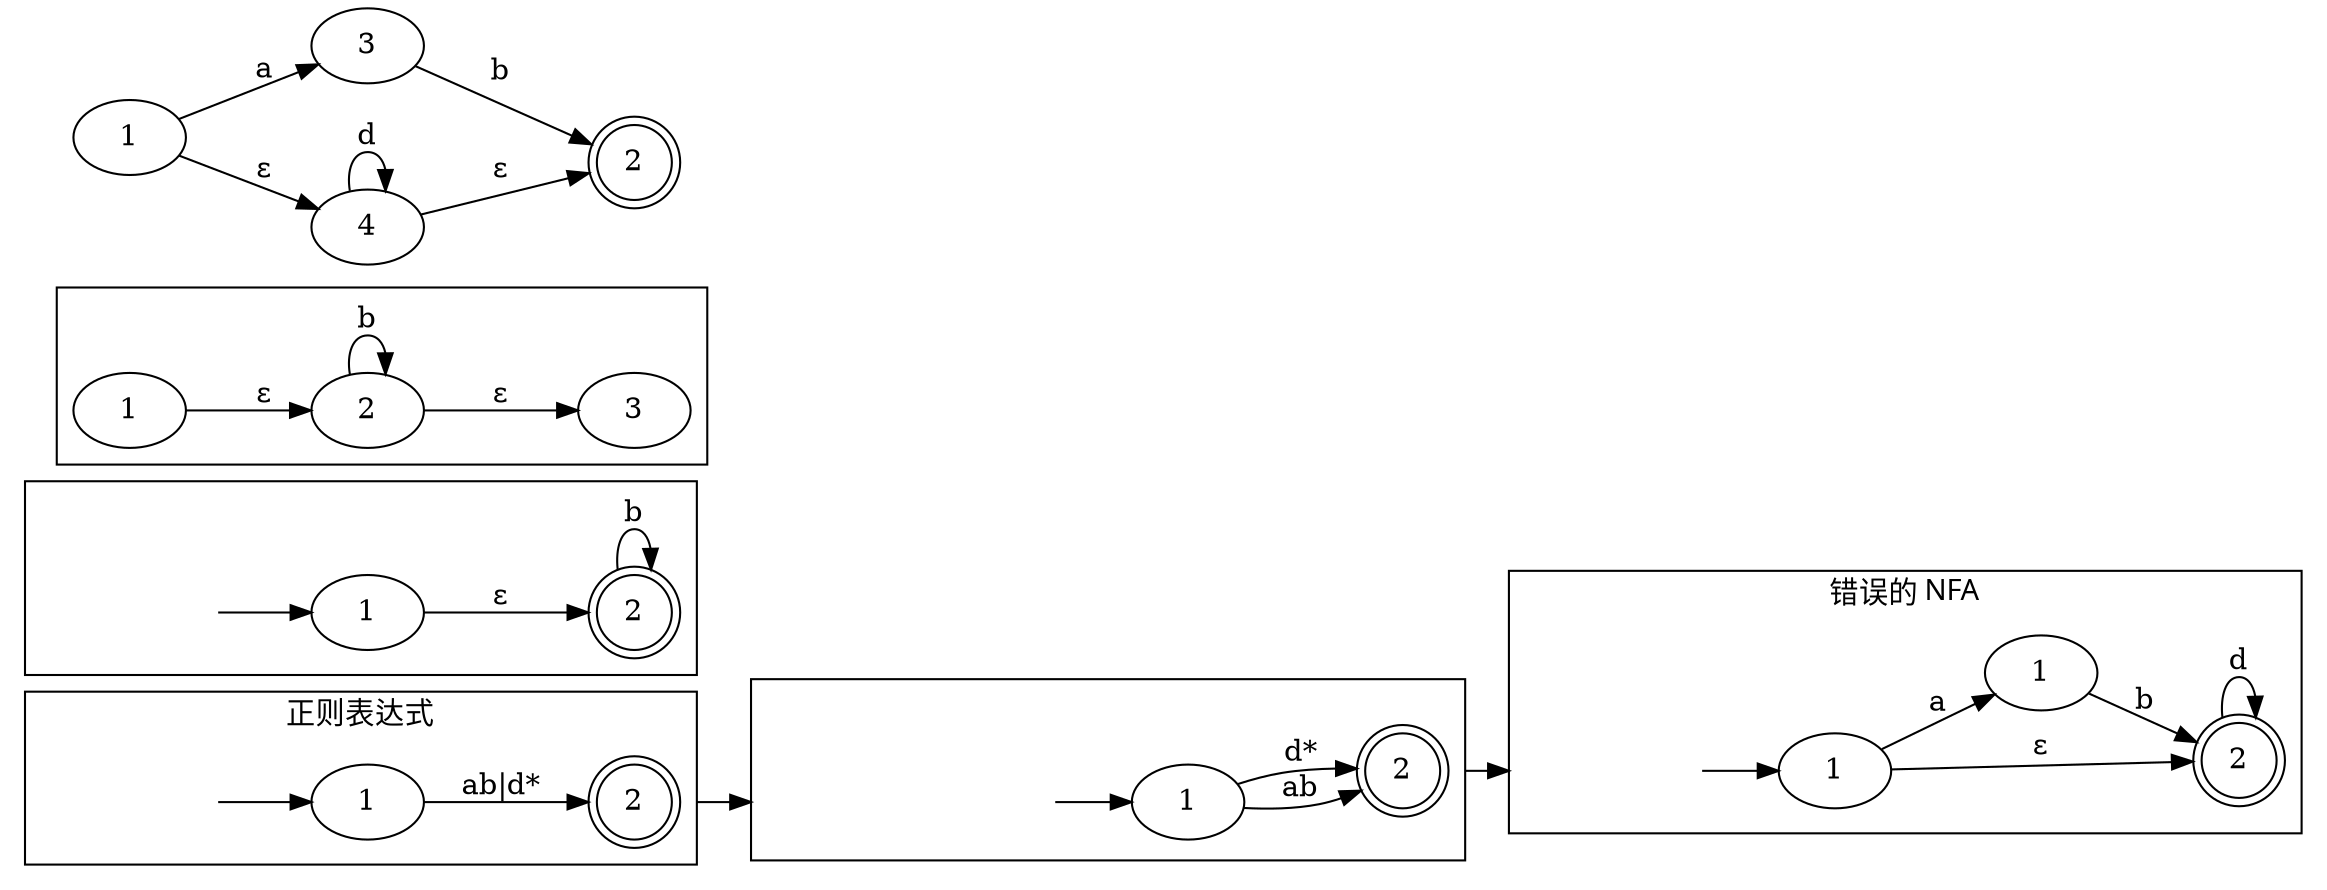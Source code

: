 digraph G {
    rankdir = "LR";
    compound=true;
    node [type=circle];

    fontname="Microsoft Yahei"

    subgraph cluster1 {
        label = "正则表达式";
        begin1 [style=invis];
        cluster1One [label="1"];
        cluster1Two [label="2" shape=doublecircle];
        begin1 -> cluster1One;
        cluster1One -> cluster1Two [label="ab|d*"];
    }

    subgraph cluster2 {
        label = "错误的 NFA";
        cluster2One [label="1"];
        cluster2Two [label="2" shape=doublecircle];
        cluster2OnePlus [label="1"]
        begin2 [style=invis];
        begin2 -> cluster2One;

        cluster2One -> cluster2OnePlus [label="a"];
        cluster2One -> cluster2Two [label="ε"];
        cluster2OnePlus -> cluster2Two [label="b"];
        cluster2Two -> cluster2Two [label="d"];
    }

    subgraph clusterMiddle {
        beginMiddle [style=invis];
        clusterMiddleOne [label="1"];
        clusterMiddleTwo [label="2" shape="doublecircle"];
        beginMiddle -> clusterMiddleOne;
        clusterMiddleOne -> clusterMiddleTwo [label="ab"];
        clusterMiddleOne -> clusterMiddleTwo [label="d*"];
    }

    subgraph cluster3 {
        begin3 [style=invis];
        cluster3One [label="1"];
        cluster3Two [label="2" shape=doublecircle];
        begin3 -> cluster3One;
        cluster3One -> cluster3Two [label="ε"];
        cluster3Two -> cluster3Two [label="b"];
    }

    cluster1Two -> beginMiddle [ltail=cluster1 lhead=clusterMiddle];
    clusterMiddleTwo -> begin2 [ltail=clusterMiddle lhead=cluster2];


    subgraph clusterRight {
        clusterRight_one [label="1"];
        clusterRight_two [label="2"];
        clusterRight_three [label="3"];
        clusterRight_one -> clusterRight_two [label="ε"];
        clusterRight_two -> clusterRight_three [label="ε"];
        clusterRight_two -> clusterRight_two [label="b"];
    }

    subgraph NFARight {
        label = "正确的 NFA"
        NFARightOne [label="1"];
        NFARightTwo [label="2" shape=doublecircle];
        NFARightThree [label="3"];
        NFARightFour [label="4"];
        NFARightOne -> NFARightThree [label="a"];
        NFARightThree -> NFARightTwo [label="b"];
        NFARightOne -> NFARightFour [label="ε"];
        NFARightFour -> NFARightTwo [label="ε"];
        NFARightFour -> NFARightFour [label="d"];
    }

}